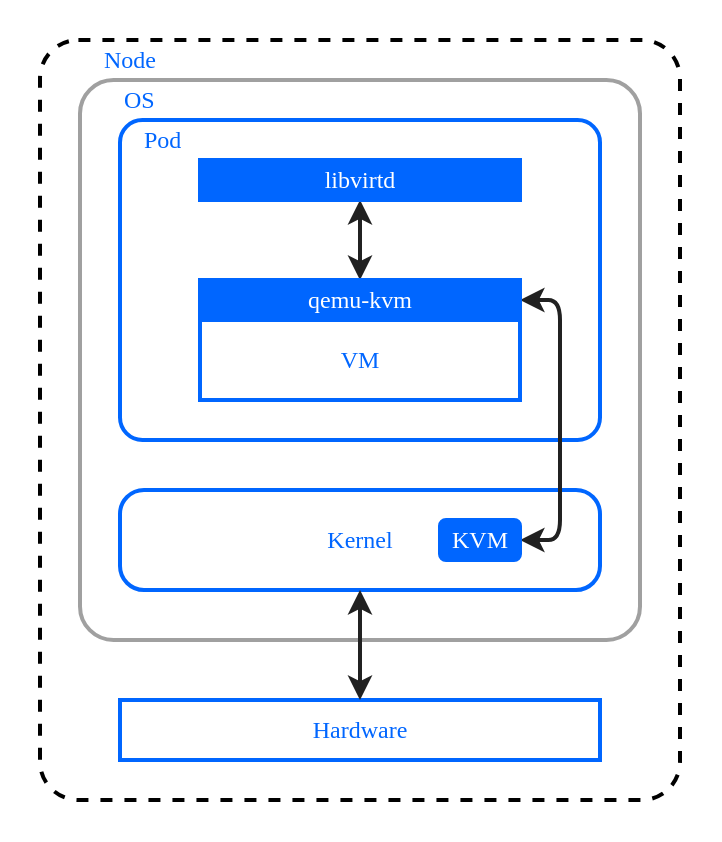 <mxfile>
    <diagram id="EZxaQw9ckF1vR2Bi5WWT" name="vm-v2">
        <mxGraphModel dx="1229" dy="438" grid="1" gridSize="10" guides="1" tooltips="1" connect="1" arrows="1" fold="1" page="1" pageScale="1" pageWidth="690" pageHeight="980" math="0" shadow="0">
            <root>
                <mxCell id="0"/>
                <mxCell id="1" parent="0"/>
                <mxCell id="CsHc_jXI1Mu5Qs9rJTMG-1" value="" style="rounded=0;whiteSpace=wrap;html=1;fillColor=#FFFFFF;fontColor=#0066ff;strokeColor=none;arcSize=5;strokeWidth=2;fontFamily=JetBrains Mono;fontSource=https%3A%2F%2Ffonts.googleapis.com%2Fcss%3Ffamily%3DJetBrains%2BMono;" parent="1" vertex="1">
                    <mxGeometry x="60" y="100" width="360" height="420" as="geometry"/>
                </mxCell>
                <mxCell id="CsHc_jXI1Mu5Qs9rJTMG-2" value="" style="rounded=1;whiteSpace=wrap;html=1;fillColor=none;fontColor=#0066ff;strokeColor=#A0A0A0;arcSize=6;strokeWidth=2;fontFamily=JetBrains Mono;fontSource=https%3A%2F%2Ffonts.googleapis.com%2Fcss%3Ffamily%3DJetBrains%2BMono;" parent="1" vertex="1">
                    <mxGeometry x="100" y="140" width="280" height="280" as="geometry"/>
                </mxCell>
                <mxCell id="CsHc_jXI1Mu5Qs9rJTMG-3" value="" style="rounded=1;whiteSpace=wrap;html=1;fillColor=none;fontColor=#0066ff;strokeColor=#0066ff;arcSize=24;strokeWidth=2;fontFamily=JetBrains Mono;fontSource=https%3A%2F%2Ffonts.googleapis.com%2Fcss%3Ffamily%3DJetBrains%2BMono;" parent="1" vertex="1">
                    <mxGeometry x="120" y="345" width="240" height="50" as="geometry"/>
                </mxCell>
                <mxCell id="CsHc_jXI1Mu5Qs9rJTMG-4" value="Node" style="text;html=1;strokeColor=none;fillColor=none;align=left;verticalAlign=middle;whiteSpace=wrap;rounded=0;fontColor=#0066ff;strokeWidth=2;fontFamily=JetBrains Mono;fontSource=https%3A%2F%2Ffonts.googleapis.com%2Fcss%3Ffamily%3DJetBrains%2BMono;fontStyle=0" parent="1" vertex="1">
                    <mxGeometry x="110" y="120" width="60" height="20" as="geometry"/>
                </mxCell>
                <mxCell id="CsHc_jXI1Mu5Qs9rJTMG-5" value="" style="rounded=1;whiteSpace=wrap;html=1;fillColor=none;arcSize=7;fontColor=#0066ff;strokeColor=#0066FF;strokeWidth=2;fontFamily=JetBrains Mono;fontSource=https%3A%2F%2Ffonts.googleapis.com%2Fcss%3Ffamily%3DJetBrains%2BMono;" parent="1" vertex="1">
                    <mxGeometry x="120" y="160" width="240" height="160" as="geometry"/>
                </mxCell>
                <mxCell id="CsHc_jXI1Mu5Qs9rJTMG-6" value="Pod" style="text;html=1;strokeColor=none;fillColor=none;align=left;verticalAlign=middle;whiteSpace=wrap;rounded=0;fontColor=#0066ff;strokeWidth=2;fontFamily=JetBrains Mono;fontSource=https%3A%2F%2Ffonts.googleapis.com%2Fcss%3Ffamily%3DJetBrains%2BMono;fontStyle=0" parent="1" vertex="1">
                    <mxGeometry x="130" y="160" width="60" height="20" as="geometry"/>
                </mxCell>
                <mxCell id="CsHc_jXI1Mu5Qs9rJTMG-9" style="edgeStyle=none;html=1;exitX=0.5;exitY=1;exitDx=0;exitDy=0;entryX=0.5;entryY=0;entryDx=0;entryDy=0;endArrow=classic;endFill=1;startArrow=classic;startFill=1;fillColor=#f5f5f5;strokeColor=#212121;fontColor=#0066ff;strokeWidth=2;fontFamily=JetBrains Mono;fontSource=https%3A%2F%2Ffonts.googleapis.com%2Fcss%3Ffamily%3DJetBrains%2BMono;" parent="1" source="CsHc_jXI1Mu5Qs9rJTMG-10" target="CsHc_jXI1Mu5Qs9rJTMG-22" edge="1">
                    <mxGeometry relative="1" as="geometry"/>
                </mxCell>
                <mxCell id="CsHc_jXI1Mu5Qs9rJTMG-10" value="libvirtd" style="rounded=0;whiteSpace=wrap;html=1;fillColor=#0066ff;fontColor=#FFFFFF;strokeColor=#0066ff;strokeWidth=2;fontFamily=JetBrains Mono;fontSource=https%3A%2F%2Ffonts.googleapis.com%2Fcss%3Ffamily%3DJetBrains%2BMono;" parent="1" vertex="1">
                    <mxGeometry x="160" y="180" width="160" height="20" as="geometry"/>
                </mxCell>
                <mxCell id="CsHc_jXI1Mu5Qs9rJTMG-11" style="edgeStyle=orthogonalEdgeStyle;html=1;exitX=1;exitY=0.5;exitDx=0;exitDy=0;strokeColor=#212121;fontColor=#FFFFFF;endArrow=classic;endFill=1;startArrow=classic;startFill=1;strokeWidth=2;entryX=1;entryY=0.5;entryDx=0;entryDy=0;fontFamily=JetBrains Mono;fontSource=https%3A%2F%2Ffonts.googleapis.com%2Fcss%3Ffamily%3DJetBrains%2BMono;" parent="1" source="CsHc_jXI1Mu5Qs9rJTMG-22" target="CsHc_jXI1Mu5Qs9rJTMG-15" edge="1">
                    <mxGeometry relative="1" as="geometry">
                        <Array as="points">
                            <mxPoint x="340" y="250"/>
                            <mxPoint x="340" y="370"/>
                        </Array>
                        <mxPoint x="350" y="470" as="targetPoint"/>
                    </mxGeometry>
                </mxCell>
                <mxCell id="CsHc_jXI1Mu5Qs9rJTMG-13" value="VM" style="rounded=0;whiteSpace=wrap;html=1;fillColor=none;fontColor=#0066ff;strokeColor=#0066ff;arcSize=5;strokeWidth=2;fontFamily=JetBrains Mono;fontSource=https%3A%2F%2Ffonts.googleapis.com%2Fcss%3Ffamily%3DJetBrains%2BMono;" parent="1" vertex="1">
                    <mxGeometry x="160" y="260" width="160" height="40" as="geometry"/>
                </mxCell>
                <mxCell id="CsHc_jXI1Mu5Qs9rJTMG-14" value="Kernel" style="text;html=1;strokeColor=none;fillColor=none;align=center;verticalAlign=middle;whiteSpace=wrap;rounded=0;fontColor=#0066ff;strokeWidth=2;fontFamily=JetBrains Mono;fontSource=https%3A%2F%2Ffonts.googleapis.com%2Fcss%3Ffamily%3DJetBrains%2BMono;fontStyle=0" parent="1" vertex="1">
                    <mxGeometry x="210" y="360" width="60" height="20" as="geometry"/>
                </mxCell>
                <mxCell id="CsHc_jXI1Mu5Qs9rJTMG-15" value="KVM" style="rounded=1;whiteSpace=wrap;html=1;fillColor=#0066ff;fontColor=#FFFFFF;strokeColor=#0066ff;strokeWidth=2;fontFamily=JetBrains Mono;fontSource=https%3A%2F%2Ffonts.googleapis.com%2Fcss%3Ffamily%3DJetBrains%2BMono;" parent="1" vertex="1">
                    <mxGeometry x="280" y="360" width="40" height="20" as="geometry"/>
                </mxCell>
                <mxCell id="CsHc_jXI1Mu5Qs9rJTMG-16" value="OS" style="text;html=1;strokeColor=none;fillColor=none;align=left;verticalAlign=middle;whiteSpace=wrap;rounded=0;fontColor=#0066ff;strokeWidth=2;fontFamily=JetBrains Mono;fontSource=https%3A%2F%2Ffonts.googleapis.com%2Fcss%3Ffamily%3DJetBrains%2BMono;fontStyle=0" parent="1" vertex="1">
                    <mxGeometry x="120" y="140" width="60" height="20" as="geometry"/>
                </mxCell>
                <mxCell id="CsHc_jXI1Mu5Qs9rJTMG-18" value="" style="rounded=0;whiteSpace=wrap;html=1;fillColor=none;fontColor=#0066ff;strokeColor=#0066ff;arcSize=35;strokeWidth=2;fillStyle=hatch;gradientColor=none;perimeterSpacing=0;fontFamily=JetBrains Mono;fontSource=https%3A%2F%2Ffonts.googleapis.com%2Fcss%3Ffamily%3DJetBrains%2BMono;" parent="1" vertex="1">
                    <mxGeometry x="120" y="450" width="240" height="30" as="geometry"/>
                </mxCell>
                <mxCell id="CsHc_jXI1Mu5Qs9rJTMG-19" value="Hardware" style="text;html=1;strokeColor=none;fillColor=none;align=center;verticalAlign=middle;whiteSpace=wrap;rounded=0;fontColor=#0066ff;strokeWidth=2;fontFamily=JetBrains Mono;fontSource=https%3A%2F%2Ffonts.googleapis.com%2Fcss%3Ffamily%3DJetBrains%2BMono;" parent="1" vertex="1">
                    <mxGeometry x="210" y="455" width="60" height="20" as="geometry"/>
                </mxCell>
                <mxCell id="CsHc_jXI1Mu5Qs9rJTMG-21" style="edgeStyle=orthogonalEdgeStyle;html=1;strokeColor=#212121;fontColor=#FFFFFF;endFill=1;startArrow=classic;startFill=1;strokeWidth=2;entryX=0.5;entryY=1;entryDx=0;entryDy=0;fontFamily=JetBrains Mono;fontSource=https%3A%2F%2Ffonts.googleapis.com%2Fcss%3Ffamily%3DJetBrains%2BMono;exitX=0.5;exitY=0;exitDx=0;exitDy=0;" parent="1" source="CsHc_jXI1Mu5Qs9rJTMG-18" target="CsHc_jXI1Mu5Qs9rJTMG-3" edge="1">
                    <mxGeometry relative="1" as="geometry">
                        <mxPoint x="250" y="480" as="sourcePoint"/>
                        <mxPoint x="190" y="510" as="targetPoint"/>
                        <Array as="points"/>
                    </mxGeometry>
                </mxCell>
                <mxCell id="CsHc_jXI1Mu5Qs9rJTMG-22" value="qemu-kvm" style="rounded=0;whiteSpace=wrap;html=1;fillColor=#0066ff;fontColor=#FFFFFF;strokeColor=#0066ff;strokeWidth=2;fillStyle=auto;fontFamily=JetBrains Mono;fontSource=https%3A%2F%2Ffonts.googleapis.com%2Fcss%3Ffamily%3DJetBrains%2BMono;" parent="1" vertex="1">
                    <mxGeometry x="160" y="240" width="160" height="20" as="geometry"/>
                </mxCell>
                <mxCell id="2" value="" style="rounded=1;whiteSpace=wrap;html=1;arcSize=6;strokeWidth=2;fontFamily=JetBrains Mono;fontSource=https%3A%2F%2Ffonts.googleapis.com%2Fcss%3Ffamily%3DJetBrains%2BMono;fillColor=none;strokeColor=#000000;dashed=1;" vertex="1" parent="1">
                    <mxGeometry x="80" y="120" width="320" height="380" as="geometry"/>
                </mxCell>
            </root>
        </mxGraphModel>
    </diagram>
    <diagram id="kv-T1LsQx3oSgUZRt7tn" name="vm-v1">
        <mxGraphModel dx="2558" dy="645" grid="1" gridSize="10" guides="1" tooltips="1" connect="1" arrows="1" fold="1" page="1" pageScale="1" pageWidth="690" pageHeight="980" math="0" shadow="0">
            <root>
                <mxCell id="0"/>
                <mxCell id="1" parent="0"/>
                <mxCell id="2" value="" style="rounded=1;whiteSpace=wrap;html=1;fillColor=#FFFFFF;fontColor=#0066ff;strokeColor=#0066ff;arcSize=5;strokeWidth=2;" parent="1" vertex="1">
                    <mxGeometry x="100" y="160" width="240" height="370" as="geometry"/>
                </mxCell>
                <mxCell id="12" value="" style="rounded=1;whiteSpace=wrap;html=1;fillColor=none;dashed=1;fontColor=#0066ff;strokeColor=#0066ff;arcSize=6;strokeWidth=2;" parent="1" vertex="1">
                    <mxGeometry x="110" y="180" width="220" height="340" as="geometry"/>
                </mxCell>
                <mxCell id="19" value="" style="rounded=1;whiteSpace=wrap;html=1;fillColor=none;dashed=1;fontColor=#0066ff;strokeColor=#0066ff;arcSize=24;strokeWidth=2;" parent="1" vertex="1">
                    <mxGeometry x="130" y="460" width="180" height="50" as="geometry"/>
                </mxCell>
                <mxCell id="3" value="Node" style="text;html=1;strokeColor=none;fillColor=none;align=left;verticalAlign=middle;whiteSpace=wrap;rounded=0;fontColor=#0066ff;strokeWidth=2;" parent="1" vertex="1">
                    <mxGeometry x="120" y="160" width="60" height="20" as="geometry"/>
                </mxCell>
                <mxCell id="5" value="" style="rounded=1;whiteSpace=wrap;html=1;fillColor=none;arcSize=7;fontColor=#0066ff;strokeColor=#0066ff;strokeWidth=2;" parent="1" vertex="1">
                    <mxGeometry x="130" y="200" width="180" height="240" as="geometry"/>
                </mxCell>
                <mxCell id="7" value="Pod" style="text;html=1;strokeColor=none;fillColor=none;align=left;verticalAlign=middle;whiteSpace=wrap;rounded=0;fontColor=#0066ff;strokeWidth=2;" parent="1" vertex="1">
                    <mxGeometry x="150" y="200" width="60" height="20" as="geometry"/>
                </mxCell>
                <mxCell id="16" style="edgeStyle=none;html=1;exitX=0.5;exitY=1;exitDx=0;exitDy=0;entryX=0.5;entryY=0;entryDx=0;entryDy=0;endArrow=classic;endFill=1;startArrow=classic;startFill=1;fillColor=#f5f5f5;strokeColor=#0066ff;fontColor=#0066ff;strokeWidth=2;" parent="1" source="8" target="9" edge="1">
                    <mxGeometry relative="1" as="geometry"/>
                </mxCell>
                <mxCell id="8" value="virt-laucnher" style="rounded=1;whiteSpace=wrap;html=1;fillColor=none;fontColor=#0066ff;strokeColor=#0066ff;strokeWidth=2;" parent="1" vertex="1">
                    <mxGeometry x="150" y="220" width="140" height="20" as="geometry"/>
                </mxCell>
                <mxCell id="15" style="edgeStyle=none;html=1;exitX=0.5;exitY=1;exitDx=0;exitDy=0;entryX=0.5;entryY=0;entryDx=0;entryDy=0;endArrow=classic;endFill=1;startArrow=classic;startFill=1;fillColor=#f5f5f5;strokeColor=#0066ff;fontColor=#0066ff;strokeWidth=2;" parent="1" source="9" target="10" edge="1">
                    <mxGeometry relative="1" as="geometry"/>
                </mxCell>
                <mxCell id="9" value="libvirtd" style="rounded=1;whiteSpace=wrap;html=1;fillColor=#0066ff;fontColor=#FFFFFF;strokeColor=#0066ff;strokeWidth=2;" parent="1" vertex="1">
                    <mxGeometry x="150" y="270" width="140" height="20" as="geometry"/>
                </mxCell>
                <mxCell id="20" style="edgeStyle=orthogonalEdgeStyle;html=1;exitX=1;exitY=0.5;exitDx=0;exitDy=0;entryX=1;entryY=0.5;entryDx=0;entryDy=0;strokeColor=#0066ff;fontColor=#FFFFFF;endArrow=classic;endFill=1;startArrow=classic;startFill=1;strokeWidth=2;" parent="1" source="10" target="14" edge="1">
                    <mxGeometry relative="1" as="geometry">
                        <Array as="points">
                            <mxPoint x="320" y="330"/>
                            <mxPoint x="320" y="485"/>
                        </Array>
                    </mxGeometry>
                </mxCell>
                <mxCell id="10" value="qemu" style="rounded=1;whiteSpace=wrap;html=1;fillColor=#0066ff;fontColor=#FFFFFF;strokeColor=#0066ff;strokeWidth=2;" parent="1" vertex="1">
                    <mxGeometry x="150" y="320" width="140" height="20" as="geometry"/>
                </mxCell>
                <mxCell id="11" value="VM" style="rounded=1;whiteSpace=wrap;html=1;fillColor=none;fontColor=#0066ff;strokeColor=#0066ff;arcSize=5;strokeWidth=2;" parent="1" vertex="1">
                    <mxGeometry x="150" y="340" width="140" height="80" as="geometry"/>
                </mxCell>
                <mxCell id="13" value="Kernel" style="text;html=1;strokeColor=none;fillColor=none;align=left;verticalAlign=middle;whiteSpace=wrap;rounded=0;fontColor=#0066ff;strokeWidth=2;" parent="1" vertex="1">
                    <mxGeometry x="140" y="460" width="60" height="20" as="geometry"/>
                </mxCell>
                <mxCell id="14" value="KVM" style="rounded=1;whiteSpace=wrap;html=1;fillColor=#0066ff;fontColor=#FFFFFF;strokeColor=#0066ff;strokeWidth=2;" parent="1" vertex="1">
                    <mxGeometry x="180" y="475" width="80" height="20" as="geometry"/>
                </mxCell>
                <mxCell id="17" value="OS" style="text;html=1;strokeColor=none;fillColor=none;align=left;verticalAlign=middle;whiteSpace=wrap;rounded=0;fontColor=#0066ff;strokeWidth=2;" parent="1" vertex="1">
                    <mxGeometry x="120" y="180" width="60" height="20" as="geometry"/>
                </mxCell>
            </root>
        </mxGraphModel>
    </diagram>
</mxfile>

